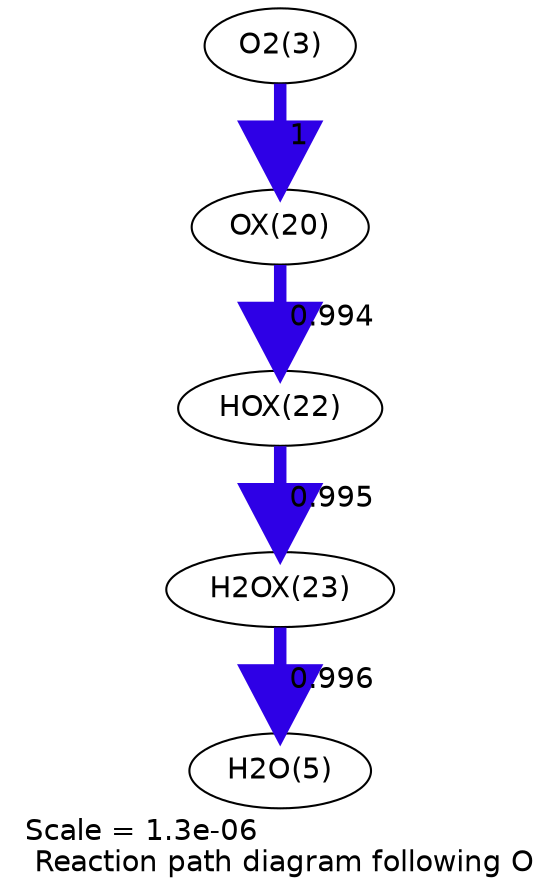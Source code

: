 digraph reaction_paths {
center=1;
s5 -> s55[fontname="Helvetica", penwidth=6, arrowsize=3, color="0.7, 1.5, 0.9"
, label=" 1"];
s55 -> s57[fontname="Helvetica", penwidth=6, arrowsize=3, color="0.7, 1.49, 0.9"
, label=" 0.994"];
s57 -> s58[fontname="Helvetica", penwidth=6, arrowsize=3, color="0.7, 1.5, 0.9"
, label=" 0.995"];
s58 -> s7[fontname="Helvetica", penwidth=6, arrowsize=3, color="0.7, 1.5, 0.9"
, label=" 0.996"];
s5 [ fontname="Helvetica", label="O2(3)"];
s7 [ fontname="Helvetica", label="H2O(5)"];
s55 [ fontname="Helvetica", label="OX(20)"];
s57 [ fontname="Helvetica", label="HOX(22)"];
s58 [ fontname="Helvetica", label="H2OX(23)"];
 label = "Scale = 1.3e-06\l Reaction path diagram following O";
 fontname = "Helvetica";
}
